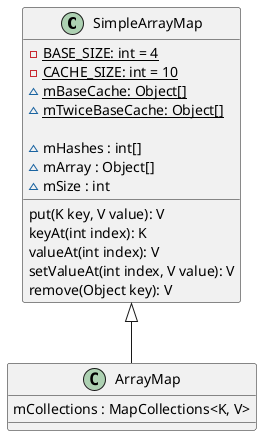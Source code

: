 @startuml

SimpleArrayMap <|-- ArrayMap

class ArrayMap {
    mCollections : MapCollections<K, V>
}

class SimpleArrayMap {
   {static}-BASE_SIZE: int = 4
   {static}-CACHE_SIZE: int = 10
   {static}~mBaseCache: Object[]
   {static}~mTwiceBaseCache: Object[]
   
   ~mHashes : int[]
   ~mArray : Object[]
   ~mSize : int
   
   put(K key, V value): V
   keyAt(int index): K
   valueAt(int index): V
   setValueAt(int index, V value): V
   remove(Object key): V
   
   

}


@enduml

